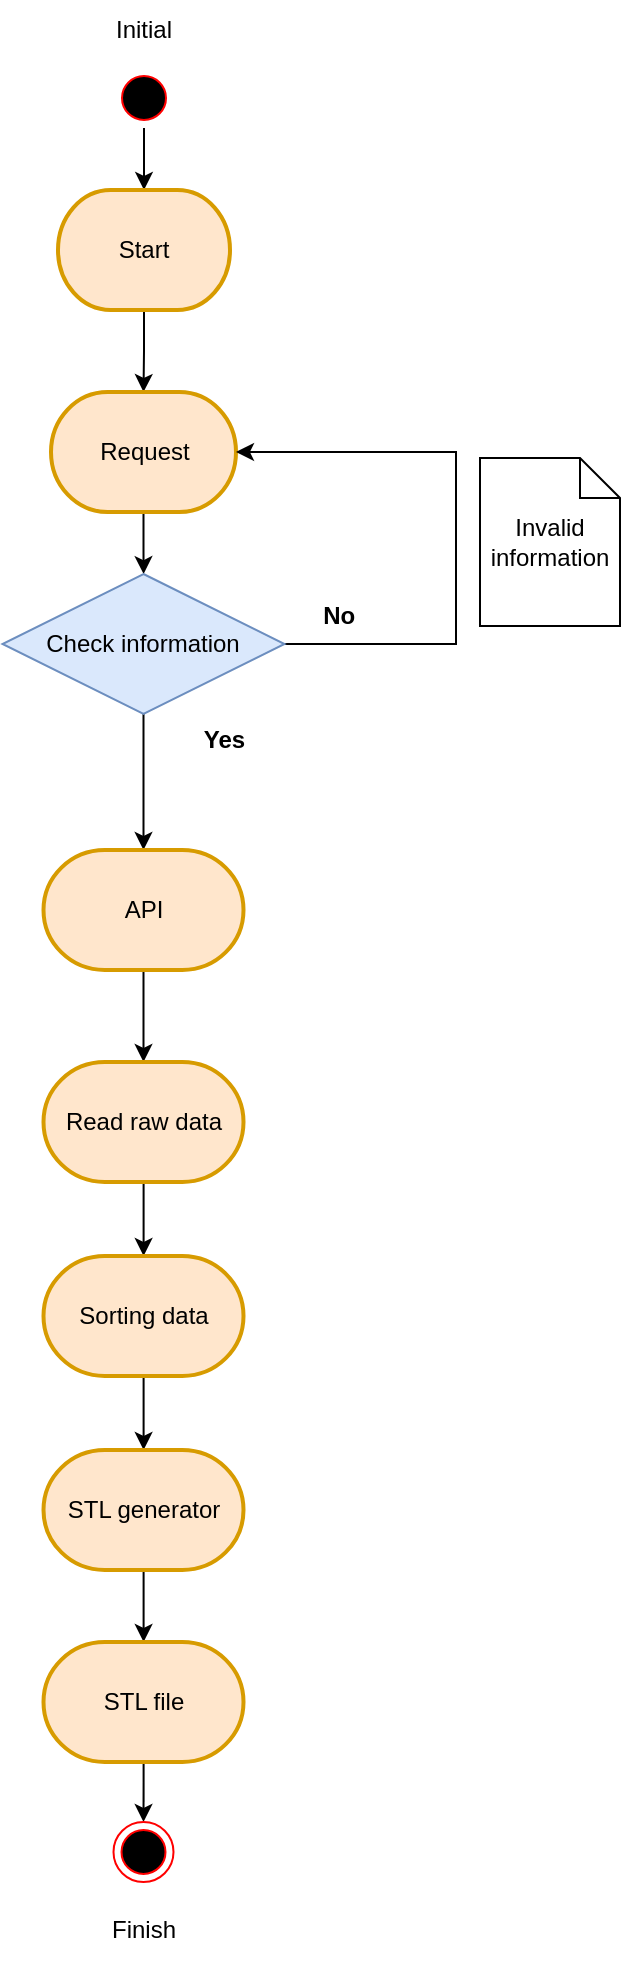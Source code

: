 <mxfile version="20.4.1" type="github"><diagram id="1b9RebD6VQjj0RV2ONf3" name="Page-1"><mxGraphModel dx="1038" dy="539" grid="0" gridSize="10" guides="1" tooltips="1" connect="1" arrows="1" fold="1" page="1" pageScale="1" pageWidth="827" pageHeight="1169" background="#FFFFFF" math="0" shadow="0"><root><mxCell id="0"/><mxCell id="1" parent="0"/><mxCell id="NB3Hqat46p2spOTS6d-m-13" value="" style="edgeStyle=orthogonalEdgeStyle;rounded=0;orthogonalLoop=1;jettySize=auto;html=1;" parent="1" source="NB3Hqat46p2spOTS6d-m-4" target="NB3Hqat46p2spOTS6d-m-8" edge="1"><mxGeometry relative="1" as="geometry"/></mxCell><mxCell id="NB3Hqat46p2spOTS6d-m-4" value="" style="ellipse;html=1;shape=startState;fillColor=#000000;strokeColor=#ff0000;" parent="1" vertex="1"><mxGeometry x="352" y="63" width="30" height="30" as="geometry"/></mxCell><mxCell id="NB3Hqat46p2spOTS6d-m-10" value="" style="edgeStyle=orthogonalEdgeStyle;rounded=0;orthogonalLoop=1;jettySize=auto;html=1;" parent="1" source="NB3Hqat46p2spOTS6d-m-8" target="NB3Hqat46p2spOTS6d-m-9" edge="1"><mxGeometry relative="1" as="geometry"/></mxCell><mxCell id="NB3Hqat46p2spOTS6d-m-8" value="Start" style="strokeWidth=2;html=1;shape=mxgraph.flowchart.terminator;whiteSpace=wrap;fillColor=#ffe6cc;strokeColor=#d79b00;" parent="1" vertex="1"><mxGeometry x="324" y="124" width="86" height="60" as="geometry"/></mxCell><mxCell id="NB3Hqat46p2spOTS6d-m-24" style="edgeStyle=orthogonalEdgeStyle;rounded=0;orthogonalLoop=1;jettySize=auto;html=1;" parent="1" source="NB3Hqat46p2spOTS6d-m-9" target="NB3Hqat46p2spOTS6d-m-21" edge="1"><mxGeometry relative="1" as="geometry"/></mxCell><mxCell id="NB3Hqat46p2spOTS6d-m-9" value="Request" style="strokeWidth=2;html=1;shape=mxgraph.flowchart.terminator;whiteSpace=wrap;fillColor=#ffe6cc;strokeColor=#d79b00;" parent="1" vertex="1"><mxGeometry x="320.5" y="225" width="92.5" height="60" as="geometry"/></mxCell><mxCell id="NB3Hqat46p2spOTS6d-m-41" value="" style="edgeStyle=orthogonalEdgeStyle;rounded=0;orthogonalLoop=1;jettySize=auto;html=1;strokeColor=#000000;endArrow=classic;endFill=1;" parent="1" source="NB3Hqat46p2spOTS6d-m-21" target="NB3Hqat46p2spOTS6d-m-26" edge="1"><mxGeometry relative="1" as="geometry"/></mxCell><mxCell id="NB3Hqat46p2spOTS6d-m-43" value="" style="edgeStyle=orthogonalEdgeStyle;rounded=0;orthogonalLoop=1;jettySize=auto;html=1;strokeColor=#000000;endArrow=classic;endFill=1;entryX=1;entryY=0.5;entryDx=0;entryDy=0;entryPerimeter=0;" parent="1" source="NB3Hqat46p2spOTS6d-m-21" target="NB3Hqat46p2spOTS6d-m-9" edge="1"><mxGeometry relative="1" as="geometry"><Array as="points"><mxPoint x="523" y="351"/><mxPoint x="523" y="255"/></Array></mxGeometry></mxCell><mxCell id="NB3Hqat46p2spOTS6d-m-21" value="Check information" style="rhombus;whiteSpace=wrap;html=1;fillColor=#dae8fc;strokeColor=#6c8ebf;" parent="1" vertex="1"><mxGeometry x="296.25" y="316" width="141" height="70" as="geometry"/></mxCell><mxCell id="NB3Hqat46p2spOTS6d-m-25" value="Invalid information" style="shape=note;size=20;whiteSpace=wrap;html=1;" parent="1" vertex="1"><mxGeometry x="535" y="258" width="70" height="84" as="geometry"/></mxCell><mxCell id="NB3Hqat46p2spOTS6d-m-28" value="" style="edgeStyle=orthogonalEdgeStyle;rounded=0;orthogonalLoop=1;jettySize=auto;html=1;" parent="1" source="NB3Hqat46p2spOTS6d-m-26" target="NB3Hqat46p2spOTS6d-m-27" edge="1"><mxGeometry relative="1" as="geometry"/></mxCell><mxCell id="NB3Hqat46p2spOTS6d-m-26" value="API" style="strokeWidth=2;html=1;shape=mxgraph.flowchart.terminator;whiteSpace=wrap;fillColor=#ffe6cc;strokeColor=#d79b00;" parent="1" vertex="1"><mxGeometry x="316.75" y="454" width="100" height="60" as="geometry"/></mxCell><mxCell id="NB3Hqat46p2spOTS6d-m-30" value="" style="edgeStyle=orthogonalEdgeStyle;rounded=0;orthogonalLoop=1;jettySize=auto;html=1;" parent="1" source="NB3Hqat46p2spOTS6d-m-27" target="NB3Hqat46p2spOTS6d-m-29" edge="1"><mxGeometry relative="1" as="geometry"/></mxCell><mxCell id="NB3Hqat46p2spOTS6d-m-27" value="Read raw data" style="strokeWidth=2;html=1;shape=mxgraph.flowchart.terminator;whiteSpace=wrap;fillColor=#ffe6cc;strokeColor=#d79b00;" parent="1" vertex="1"><mxGeometry x="316.75" y="560" width="100" height="60" as="geometry"/></mxCell><mxCell id="NB3Hqat46p2spOTS6d-m-34" value="" style="edgeStyle=orthogonalEdgeStyle;rounded=0;orthogonalLoop=1;jettySize=auto;html=1;" parent="1" source="NB3Hqat46p2spOTS6d-m-29" target="NB3Hqat46p2spOTS6d-m-31" edge="1"><mxGeometry relative="1" as="geometry"/></mxCell><mxCell id="NB3Hqat46p2spOTS6d-m-29" value="Sorting data" style="strokeWidth=2;html=1;shape=mxgraph.flowchart.terminator;whiteSpace=wrap;fillColor=#ffe6cc;strokeColor=#d79b00;" parent="1" vertex="1"><mxGeometry x="316.75" y="657" width="100" height="60" as="geometry"/></mxCell><mxCell id="NB3Hqat46p2spOTS6d-m-35" value="" style="edgeStyle=orthogonalEdgeStyle;rounded=0;orthogonalLoop=1;jettySize=auto;html=1;" parent="1" source="NB3Hqat46p2spOTS6d-m-31" target="NB3Hqat46p2spOTS6d-m-32" edge="1"><mxGeometry relative="1" as="geometry"/></mxCell><mxCell id="NB3Hqat46p2spOTS6d-m-31" value="STL generator" style="strokeWidth=2;html=1;shape=mxgraph.flowchart.terminator;whiteSpace=wrap;fillColor=#ffe6cc;strokeColor=#d79b00;" parent="1" vertex="1"><mxGeometry x="316.75" y="754" width="100" height="60" as="geometry"/></mxCell><mxCell id="NB3Hqat46p2spOTS6d-m-37" value="" style="edgeStyle=orthogonalEdgeStyle;rounded=0;orthogonalLoop=1;jettySize=auto;html=1;" parent="1" source="NB3Hqat46p2spOTS6d-m-32" target="NB3Hqat46p2spOTS6d-m-33" edge="1"><mxGeometry relative="1" as="geometry"/></mxCell><mxCell id="NB3Hqat46p2spOTS6d-m-32" value="STL file" style="strokeWidth=2;html=1;shape=mxgraph.flowchart.terminator;whiteSpace=wrap;fillColor=#ffe6cc;strokeColor=#d79b00;" parent="1" vertex="1"><mxGeometry x="316.75" y="850" width="100" height="60" as="geometry"/></mxCell><mxCell id="NB3Hqat46p2spOTS6d-m-33" value="" style="ellipse;html=1;shape=endState;fillColor=#000000;strokeColor=#ff0000;" parent="1" vertex="1"><mxGeometry x="351.75" y="940" width="30" height="30" as="geometry"/></mxCell><mxCell id="NB3Hqat46p2spOTS6d-m-39" value="Yes" style="text;align=center;fontStyle=1;verticalAlign=middle;spacingLeft=3;spacingRight=3;strokeColor=none;rotatable=0;points=[[0,0.5],[1,0.5]];portConstraint=eastwest;fillColor=#FFFFFF;" parent="1" vertex="1"><mxGeometry x="377.25" y="388" width="60" height="20" as="geometry"/></mxCell><mxCell id="NB3Hqat46p2spOTS6d-m-42" value="No" style="text;align=center;fontStyle=1;verticalAlign=middle;spacingLeft=3;spacingRight=3;strokeColor=none;rotatable=0;points=[[0,0.5],[1,0.5]];portConstraint=eastwest;fillColor=#FFFFFF;" parent="1" vertex="1"><mxGeometry x="437.25" y="326" width="54.75" height="20" as="geometry"/></mxCell><mxCell id="NB3Hqat46p2spOTS6d-m-45" value="Initial" style="text;html=1;strokeColor=none;fillColor=none;align=center;verticalAlign=middle;whiteSpace=wrap;rounded=0;" parent="1" vertex="1"><mxGeometry x="336.75" y="29" width="60" height="30" as="geometry"/></mxCell><mxCell id="NB3Hqat46p2spOTS6d-m-46" value="Finish" style="text;html=1;strokeColor=none;fillColor=none;align=center;verticalAlign=middle;whiteSpace=wrap;rounded=0;" parent="1" vertex="1"><mxGeometry x="337" y="979" width="60" height="30" as="geometry"/></mxCell></root></mxGraphModel></diagram></mxfile>